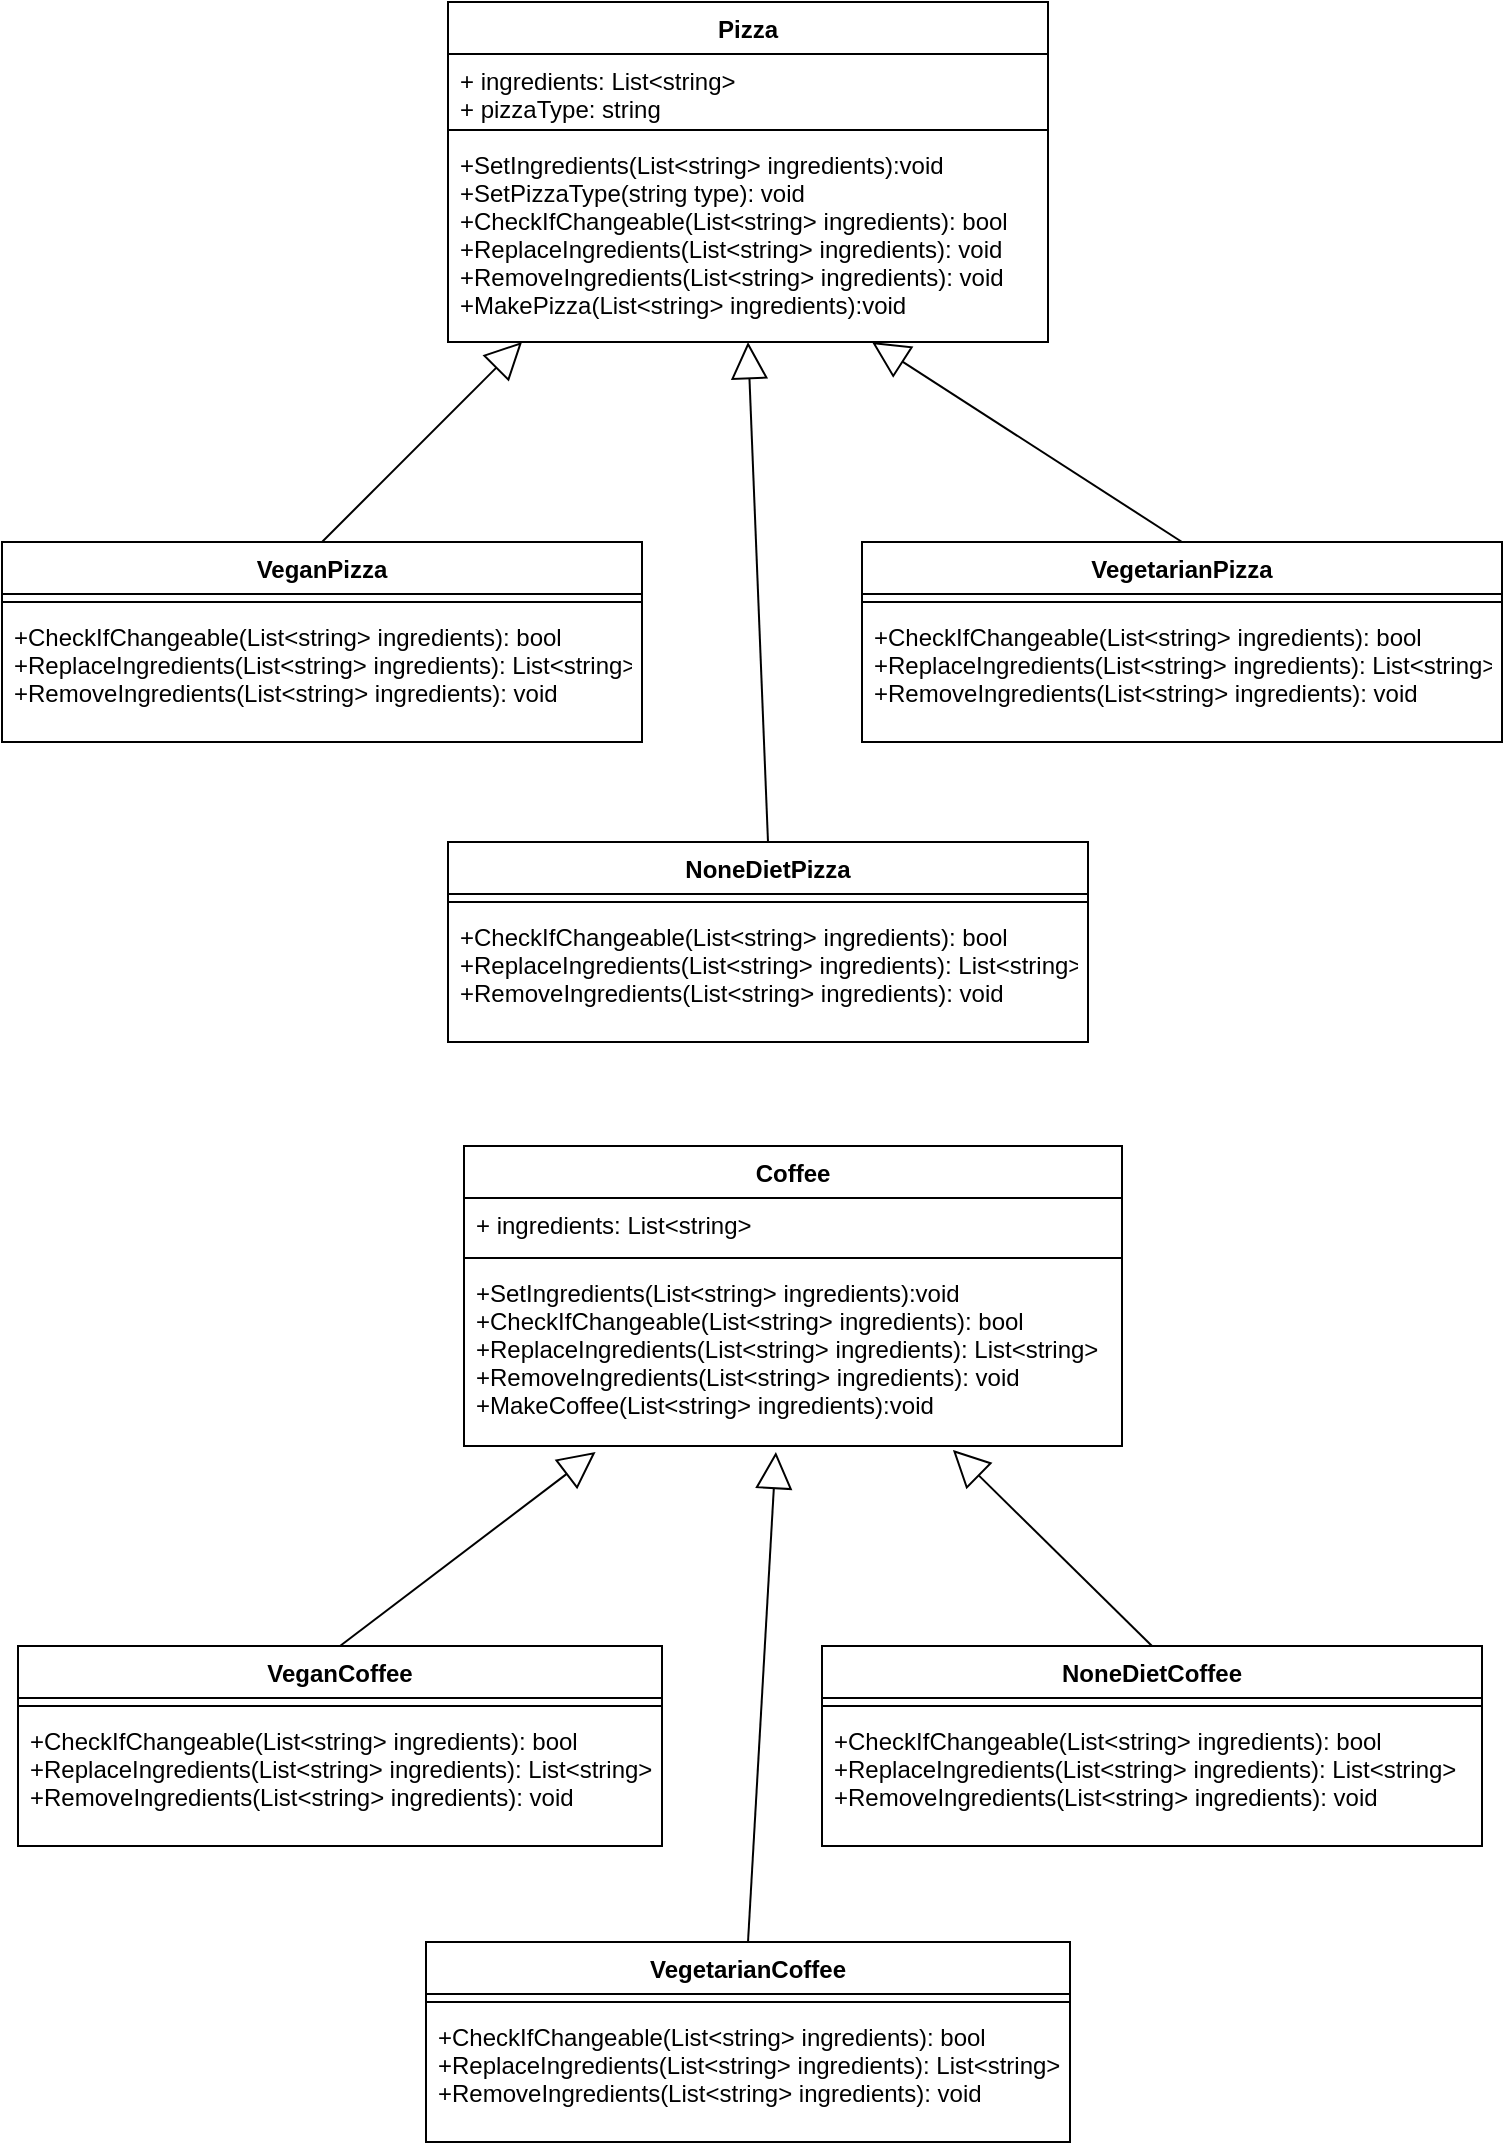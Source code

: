 <mxfile version="12.1.0" type="device" pages="1"><diagram id="p-yCQqdvYXW6_HQczVzR" name="Page-1"><mxGraphModel dx="1182" dy="715" grid="1" gridSize="10" guides="1" tooltips="1" connect="1" arrows="1" fold="1" page="1" pageScale="1" pageWidth="827" pageHeight="1169" math="0" shadow="0"><root><mxCell id="0"/><mxCell id="1" parent="0"/><mxCell id="WJiavjVWi5YrfynynHwX-58" value="VeganPizza" style="swimlane;fontStyle=1;align=center;verticalAlign=top;childLayout=stackLayout;horizontal=1;startSize=26;horizontalStack=0;resizeParent=1;resizeParentMax=0;resizeLast=0;collapsible=1;marginBottom=0;" parent="1" vertex="1"><mxGeometry x="40" y="320" width="320" height="100" as="geometry"/></mxCell><mxCell id="WJiavjVWi5YrfynynHwX-60" value="" style="line;strokeWidth=1;fillColor=none;align=left;verticalAlign=middle;spacingTop=-1;spacingLeft=3;spacingRight=3;rotatable=0;labelPosition=right;points=[];portConstraint=eastwest;" parent="WJiavjVWi5YrfynynHwX-58" vertex="1"><mxGeometry y="26" width="320" height="8" as="geometry"/></mxCell><mxCell id="WJiavjVWi5YrfynynHwX-61" value="+CheckIfChangeable(List&lt;string&gt; ingredients): bool&#10;+ReplaceIngredients(List&lt;string&gt; ingredients): List&lt;string&gt;&#10;+RemoveIngredients(List&lt;string&gt; ingredients): void" style="text;strokeColor=none;fillColor=none;align=left;verticalAlign=top;spacingLeft=4;spacingRight=4;overflow=hidden;rotatable=0;points=[[0,0.5],[1,0.5]];portConstraint=eastwest;" parent="WJiavjVWi5YrfynynHwX-58" vertex="1"><mxGeometry y="34" width="320" height="66" as="geometry"/></mxCell><mxCell id="WJiavjVWi5YrfynynHwX-62" value="VegetarianPizza" style="swimlane;fontStyle=1;align=center;verticalAlign=top;childLayout=stackLayout;horizontal=1;startSize=26;horizontalStack=0;resizeParent=1;resizeParentMax=0;resizeLast=0;collapsible=1;marginBottom=0;" parent="1" vertex="1"><mxGeometry x="470" y="320" width="320" height="100" as="geometry"/></mxCell><mxCell id="WJiavjVWi5YrfynynHwX-63" value="" style="line;strokeWidth=1;fillColor=none;align=left;verticalAlign=middle;spacingTop=-1;spacingLeft=3;spacingRight=3;rotatable=0;labelPosition=right;points=[];portConstraint=eastwest;" parent="WJiavjVWi5YrfynynHwX-62" vertex="1"><mxGeometry y="26" width="320" height="8" as="geometry"/></mxCell><mxCell id="WJiavjVWi5YrfynynHwX-64" value="+CheckIfChangeable(List&lt;string&gt; ingredients): bool&#10;+ReplaceIngredients(List&lt;string&gt; ingredients): List&lt;string&gt;&#10;+RemoveIngredients(List&lt;string&gt; ingredients): void" style="text;strokeColor=none;fillColor=none;align=left;verticalAlign=top;spacingLeft=4;spacingRight=4;overflow=hidden;rotatable=0;points=[[0,0.5],[1,0.5]];portConstraint=eastwest;" parent="WJiavjVWi5YrfynynHwX-62" vertex="1"><mxGeometry y="34" width="320" height="66" as="geometry"/></mxCell><mxCell id="WJiavjVWi5YrfynynHwX-65" value="NoneDietPizza" style="swimlane;fontStyle=1;align=center;verticalAlign=top;childLayout=stackLayout;horizontal=1;startSize=26;horizontalStack=0;resizeParent=1;resizeParentMax=0;resizeLast=0;collapsible=1;marginBottom=0;" parent="1" vertex="1"><mxGeometry x="263" y="470" width="320" height="100" as="geometry"/></mxCell><mxCell id="WJiavjVWi5YrfynynHwX-66" value="" style="line;strokeWidth=1;fillColor=none;align=left;verticalAlign=middle;spacingTop=-1;spacingLeft=3;spacingRight=3;rotatable=0;labelPosition=right;points=[];portConstraint=eastwest;" parent="WJiavjVWi5YrfynynHwX-65" vertex="1"><mxGeometry y="26" width="320" height="8" as="geometry"/></mxCell><mxCell id="WJiavjVWi5YrfynynHwX-67" value="+CheckIfChangeable(List&lt;string&gt; ingredients): bool&#10;+ReplaceIngredients(List&lt;string&gt; ingredients): List&lt;string&gt;&#10;+RemoveIngredients(List&lt;string&gt; ingredients): void" style="text;strokeColor=none;fillColor=none;align=left;verticalAlign=top;spacingLeft=4;spacingRight=4;overflow=hidden;rotatable=0;points=[[0,0.5],[1,0.5]];portConstraint=eastwest;" parent="WJiavjVWi5YrfynynHwX-65" vertex="1"><mxGeometry y="34" width="320" height="66" as="geometry"/></mxCell><mxCell id="WJiavjVWi5YrfynynHwX-68" value="" style="endArrow=block;endSize=16;endFill=0;html=1;exitX=0.5;exitY=0;exitDx=0;exitDy=0;" parent="1" source="WJiavjVWi5YrfynynHwX-58" edge="1"><mxGeometry width="160" relative="1" as="geometry"><mxPoint x="258" y="230" as="sourcePoint"/><mxPoint x="300" y="220" as="targetPoint"/></mxGeometry></mxCell><mxCell id="WJiavjVWi5YrfynynHwX-69" value="" style="endArrow=block;endSize=16;endFill=0;html=1;exitX=0.5;exitY=0;exitDx=0;exitDy=0;" parent="1" source="WJiavjVWi5YrfynynHwX-62" edge="1"><mxGeometry width="160" relative="1" as="geometry"><mxPoint x="268" y="240" as="sourcePoint"/><mxPoint x="475" y="220" as="targetPoint"/></mxGeometry></mxCell><mxCell id="WJiavjVWi5YrfynynHwX-70" value="" style="endArrow=block;endSize=16;endFill=0;html=1;exitX=0.5;exitY=0;exitDx=0;exitDy=0;" parent="1" source="WJiavjVWi5YrfynynHwX-65" edge="1"><mxGeometry width="160" relative="1" as="geometry"><mxPoint x="278" y="250" as="sourcePoint"/><mxPoint x="413" y="220" as="targetPoint"/></mxGeometry></mxCell><mxCell id="WJiavjVWi5YrfynynHwX-71" value="Coffee" style="swimlane;fontStyle=1;align=center;verticalAlign=top;childLayout=stackLayout;horizontal=1;startSize=26;horizontalStack=0;resizeParent=1;resizeParentMax=0;resizeLast=0;collapsible=1;marginBottom=0;" parent="1" vertex="1"><mxGeometry x="271" y="622" width="329" height="150" as="geometry"/></mxCell><mxCell id="WJiavjVWi5YrfynynHwX-72" value="+ ingredients: List&lt;string&gt;&#10;" style="text;strokeColor=none;fillColor=none;align=left;verticalAlign=top;spacingLeft=4;spacingRight=4;overflow=hidden;rotatable=0;points=[[0,0.5],[1,0.5]];portConstraint=eastwest;" parent="WJiavjVWi5YrfynynHwX-71" vertex="1"><mxGeometry y="26" width="329" height="26" as="geometry"/></mxCell><mxCell id="WJiavjVWi5YrfynynHwX-73" value="" style="line;strokeWidth=1;fillColor=none;align=left;verticalAlign=middle;spacingTop=-1;spacingLeft=3;spacingRight=3;rotatable=0;labelPosition=right;points=[];portConstraint=eastwest;" parent="WJiavjVWi5YrfynynHwX-71" vertex="1"><mxGeometry y="52" width="329" height="8" as="geometry"/></mxCell><mxCell id="WJiavjVWi5YrfynynHwX-74" value="+SetIngredients(List&lt;string&gt; ingredients):void&#10;+CheckIfChangeable(List&lt;string&gt; ingredients): bool&#10;+ReplaceIngredients(List&lt;string&gt; ingredients): List&lt;string&gt;&#10;+RemoveIngredients(List&lt;string&gt; ingredients): void&#10;+MakeCoffee(List&lt;string&gt; ingredients):void" style="text;strokeColor=none;fillColor=none;align=left;verticalAlign=top;spacingLeft=4;spacingRight=4;overflow=hidden;rotatable=0;points=[[0,0.5],[1,0.5]];portConstraint=eastwest;" parent="WJiavjVWi5YrfynynHwX-71" vertex="1"><mxGeometry y="60" width="329" height="90" as="geometry"/></mxCell><mxCell id="WJiavjVWi5YrfynynHwX-75" value="VeganCoffee" style="swimlane;fontStyle=1;align=center;verticalAlign=top;childLayout=stackLayout;horizontal=1;startSize=26;horizontalStack=0;resizeParent=1;resizeParentMax=0;resizeLast=0;collapsible=1;marginBottom=0;" parent="1" vertex="1"><mxGeometry x="48" y="872" width="322" height="100" as="geometry"/></mxCell><mxCell id="WJiavjVWi5YrfynynHwX-76" value="" style="line;strokeWidth=1;fillColor=none;align=left;verticalAlign=middle;spacingTop=-1;spacingLeft=3;spacingRight=3;rotatable=0;labelPosition=right;points=[];portConstraint=eastwest;" parent="WJiavjVWi5YrfynynHwX-75" vertex="1"><mxGeometry y="26" width="322" height="8" as="geometry"/></mxCell><mxCell id="WJiavjVWi5YrfynynHwX-77" value="+CheckIfChangeable(List&lt;string&gt; ingredients): bool&#10;+ReplaceIngredients(List&lt;string&gt; ingredients): List&lt;string&gt;&#10;+RemoveIngredients(List&lt;string&gt; ingredients): void" style="text;strokeColor=none;fillColor=none;align=left;verticalAlign=top;spacingLeft=4;spacingRight=4;overflow=hidden;rotatable=0;points=[[0,0.5],[1,0.5]];portConstraint=eastwest;" parent="WJiavjVWi5YrfynynHwX-75" vertex="1"><mxGeometry y="34" width="322" height="66" as="geometry"/></mxCell><mxCell id="WJiavjVWi5YrfynynHwX-81" value="NoneDietCoffee" style="swimlane;fontStyle=1;align=center;verticalAlign=top;childLayout=stackLayout;horizontal=1;startSize=26;horizontalStack=0;resizeParent=1;resizeParentMax=0;resizeLast=0;collapsible=1;marginBottom=0;" parent="1" vertex="1"><mxGeometry x="450" y="872" width="330" height="100" as="geometry"/></mxCell><mxCell id="WJiavjVWi5YrfynynHwX-82" value="" style="line;strokeWidth=1;fillColor=none;align=left;verticalAlign=middle;spacingTop=-1;spacingLeft=3;spacingRight=3;rotatable=0;labelPosition=right;points=[];portConstraint=eastwest;" parent="WJiavjVWi5YrfynynHwX-81" vertex="1"><mxGeometry y="26" width="330" height="8" as="geometry"/></mxCell><mxCell id="WJiavjVWi5YrfynynHwX-83" value="+CheckIfChangeable(List&lt;string&gt; ingredients): bool&#10;+ReplaceIngredients(List&lt;string&gt; ingredients): List&lt;string&gt;&#10;+RemoveIngredients(List&lt;string&gt; ingredients): void" style="text;strokeColor=none;fillColor=none;align=left;verticalAlign=top;spacingLeft=4;spacingRight=4;overflow=hidden;rotatable=0;points=[[0,0.5],[1,0.5]];portConstraint=eastwest;" parent="WJiavjVWi5YrfynynHwX-81" vertex="1"><mxGeometry y="34" width="330" height="66" as="geometry"/></mxCell><mxCell id="WJiavjVWi5YrfynynHwX-84" value="" style="endArrow=block;endSize=16;endFill=0;html=1;exitX=0.5;exitY=0;exitDx=0;exitDy=0;entryX=0.2;entryY=1.033;entryDx=0;entryDy=0;entryPerimeter=0;" parent="1" source="WJiavjVWi5YrfynynHwX-75" target="WJiavjVWi5YrfynynHwX-74" edge="1"><mxGeometry width="160" relative="1" as="geometry"><mxPoint x="266" y="782" as="sourcePoint"/><mxPoint x="308" y="772" as="targetPoint"/></mxGeometry></mxCell><mxCell id="WJiavjVWi5YrfynynHwX-86" value="" style="endArrow=block;endSize=16;endFill=0;html=1;exitX=0.5;exitY=0;exitDx=0;exitDy=0;entryX=0.743;entryY=1.022;entryDx=0;entryDy=0;entryPerimeter=0;" parent="1" source="WJiavjVWi5YrfynynHwX-81" target="WJiavjVWi5YrfynynHwX-74" edge="1"><mxGeometry width="160" relative="1" as="geometry"><mxPoint x="286" y="802" as="sourcePoint"/><mxPoint x="421" y="772" as="targetPoint"/></mxGeometry></mxCell><mxCell id="LIDn2J_flgUWXWEjWFXF-1" value="Pizza" style="swimlane;fontStyle=1;align=center;verticalAlign=top;childLayout=stackLayout;horizontal=1;startSize=26;horizontalStack=0;resizeParent=1;resizeParentMax=0;resizeLast=0;collapsible=1;marginBottom=0;" vertex="1" parent="1"><mxGeometry x="263" y="50" width="300" height="170" as="geometry"/></mxCell><mxCell id="LIDn2J_flgUWXWEjWFXF-2" value="+ ingredients: List&lt;string&gt;&#10;+ pizzaType: string" style="text;strokeColor=none;fillColor=none;align=left;verticalAlign=top;spacingLeft=4;spacingRight=4;overflow=hidden;rotatable=0;points=[[0,0.5],[1,0.5]];portConstraint=eastwest;" vertex="1" parent="LIDn2J_flgUWXWEjWFXF-1"><mxGeometry y="26" width="300" height="34" as="geometry"/></mxCell><mxCell id="LIDn2J_flgUWXWEjWFXF-3" value="" style="line;strokeWidth=1;fillColor=none;align=left;verticalAlign=middle;spacingTop=-1;spacingLeft=3;spacingRight=3;rotatable=0;labelPosition=right;points=[];portConstraint=eastwest;" vertex="1" parent="LIDn2J_flgUWXWEjWFXF-1"><mxGeometry y="60" width="300" height="8" as="geometry"/></mxCell><mxCell id="LIDn2J_flgUWXWEjWFXF-4" value="+SetIngredients(List&lt;string&gt; ingredients):void&#10;+SetPizzaType(string type): void&#10;+CheckIfChangeable(List&lt;string&gt; ingredients): bool&#10;+ReplaceIngredients(List&lt;string&gt; ingredients): void&#10;+RemoveIngredients(List&lt;string&gt; ingredients): void&#10;+MakePizza(List&lt;string&gt; ingredients):void" style="text;strokeColor=none;fillColor=none;align=left;verticalAlign=top;spacingLeft=4;spacingRight=4;overflow=hidden;rotatable=0;points=[[0,0.5],[1,0.5]];portConstraint=eastwest;" vertex="1" parent="LIDn2J_flgUWXWEjWFXF-1"><mxGeometry y="68" width="300" height="102" as="geometry"/></mxCell><mxCell id="LIDn2J_flgUWXWEjWFXF-5" value="VegetarianCoffee" style="swimlane;fontStyle=1;align=center;verticalAlign=top;childLayout=stackLayout;horizontal=1;startSize=26;horizontalStack=0;resizeParent=1;resizeParentMax=0;resizeLast=0;collapsible=1;marginBottom=0;" vertex="1" parent="1"><mxGeometry x="252" y="1020" width="322" height="100" as="geometry"/></mxCell><mxCell id="LIDn2J_flgUWXWEjWFXF-6" value="" style="line;strokeWidth=1;fillColor=none;align=left;verticalAlign=middle;spacingTop=-1;spacingLeft=3;spacingRight=3;rotatable=0;labelPosition=right;points=[];portConstraint=eastwest;" vertex="1" parent="LIDn2J_flgUWXWEjWFXF-5"><mxGeometry y="26" width="322" height="8" as="geometry"/></mxCell><mxCell id="LIDn2J_flgUWXWEjWFXF-7" value="+CheckIfChangeable(List&lt;string&gt; ingredients): bool&#10;+ReplaceIngredients(List&lt;string&gt; ingredients): List&lt;string&gt;&#10;+RemoveIngredients(List&lt;string&gt; ingredients): void" style="text;strokeColor=none;fillColor=none;align=left;verticalAlign=top;spacingLeft=4;spacingRight=4;overflow=hidden;rotatable=0;points=[[0,0.5],[1,0.5]];portConstraint=eastwest;" vertex="1" parent="LIDn2J_flgUWXWEjWFXF-5"><mxGeometry y="34" width="322" height="66" as="geometry"/></mxCell><mxCell id="LIDn2J_flgUWXWEjWFXF-8" value="" style="endArrow=block;endSize=16;endFill=0;html=1;exitX=0.5;exitY=0;exitDx=0;exitDy=0;entryX=0.474;entryY=1.033;entryDx=0;entryDy=0;entryPerimeter=0;" edge="1" parent="1" source="LIDn2J_flgUWXWEjWFXF-5" target="WJiavjVWi5YrfynynHwX-74"><mxGeometry width="160" relative="1" as="geometry"><mxPoint x="219" y="882" as="sourcePoint"/><mxPoint x="346.8" y="784.97" as="targetPoint"/></mxGeometry></mxCell></root></mxGraphModel></diagram></mxfile>